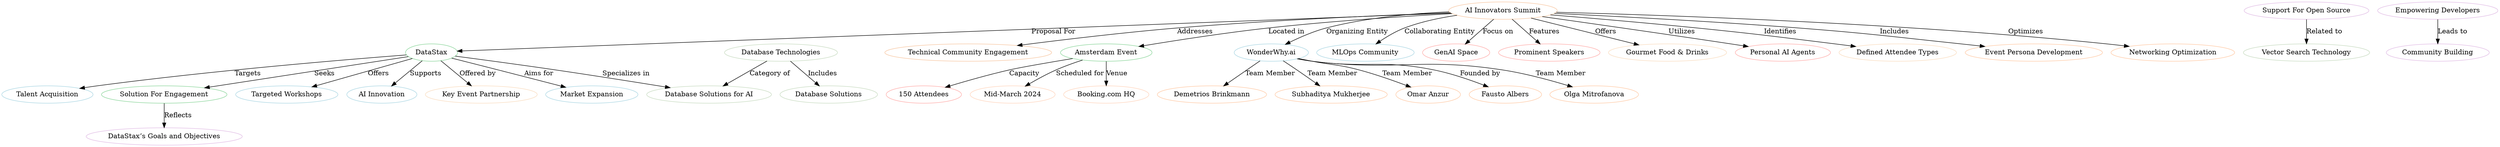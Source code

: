 // Knowledge Graph
digraph {
	1 [label="AI Innovators Summit" color="#F7C59F"]
	2 [label=DataStax color="#88D498"]
	3 [label="Technical Community Engagement" color="#F7C59F"]
	4 [label="Amsterdam Event" color="#88D498"]
	5 [label="Mid-March 2024" color="#FFD3BA"]
	6 [label="Booking.com HQ" color="#FFD3BA"]
	7 [label="150 Attendees" color="#FFAAA7"]
	8 [label="WonderWhy.ai" color="#A8D5E2"]
	9 [label="MLOps Community" color="#A8D5E2"]
	10 [label="GenAI Space" color="#FFAAA7"]
	11 [label="Solution For Engagement" color="#88D498"]
	12 [label="Targeted Workshops" color="#A8D5E2"]
	13 [label="Market Expansion" color="#A8D5E2"]
	14 [label="Talent Acquisition" color="#A8D5E2"]
	15 [label="Prominent Speakers" color="#FFAAA7"]
	16 [label="Gourmet Food & Drinks" color="#F9DBBD"]
	17 [label="Personal AI Agents" color="#FFAAA7"]
	18 [label="Fausto Albers" color="#FFC8A2"]
	19 [label="Olga Mitrofanova" color="#FFC8A2"]
	20 [label="Demetrios Brinkmann" color="#FFC8A2"]
	21 [label="Subhaditya Mukherjee" color="#FFC8A2"]
	22 [label="Omar Anzur" color="#FFC8A2"]
	23 [label="Database Solutions for AI" color="#C6DABF"]
	24 [label="Database Technologies" color="#C6DABF"]
	25 [label="Database Solutions" color="#C6DABF"]
	26 [label="Support For Open Source" color="#E0BBE4"]
	27 [label="Vector Search Technology" color="#C6DABF"]
	28 [label="Empowering Developers" color="#E0BBE4"]
	29 [label="Community Building" color="#E0BBE4"]
	30 [label="AI Innovation" color="#A8D5E2"]
	31 [label="Defined Attendee Types" color="#F9DBBD"]
	32 [label="Event Persona Development" color="#FFC8A2"]
	33 [label="Networking Optimization" color="#FFC8A2"]
	34 [label="DataStax’s Goals and Objectives" color="#E0BBE4"]
	35 [label="Key Event Partnership" color="#F9DBBD"]
	1 -> 2 [label="Proposal For" color=black]
	1 -> 3 [label=Addresses color=black]
	1 -> 4 [label="Located in" color=black]
	4 -> 5 [label="Scheduled for" color=black]
	4 -> 6 [label=Venue color=black]
	4 -> 7 [label=Capacity color=black]
	1 -> 8 [label="Organizing Entity" color=black]
	1 -> 9 [label="Collaborating Entity" color=black]
	1 -> 10 [label="Focus on" color=black]
	2 -> 11 [label=Seeks color=black]
	2 -> 12 [label=Offers color=black]
	2 -> 13 [label="Aims for" color=black]
	2 -> 14 [label=Targets color=black]
	1 -> 15 [label=Features color=black]
	1 -> 16 [label=Offers color=black]
	1 -> 17 [label=Utilizes color=black]
	8 -> 18 [label="Founded by" color=black]
	8 -> 19 [label="Team Member" color=black]
	8 -> 20 [label="Team Member" color=black]
	8 -> 21 [label="Team Member" color=black]
	8 -> 22 [label="Team Member" color=black]
	2 -> 23 [label="Specializes in" color=black]
	24 -> 23 [label="Category of" color=black]
	24 -> 25 [label=Includes color=black]
	26 -> 27 [label="Related to" color=black]
	28 -> 29 [label="Leads to" color=black]
	2 -> 30 [label=Supports color=black]
	1 -> 31 [label=Identifies color=black]
	1 -> 32 [label=Includes color=black]
	1 -> 33 [label=Optimizes color=black]
	11 -> 34 [label=Reflects color=black]
	2 -> 35 [label="Offered by" color=black]
}
